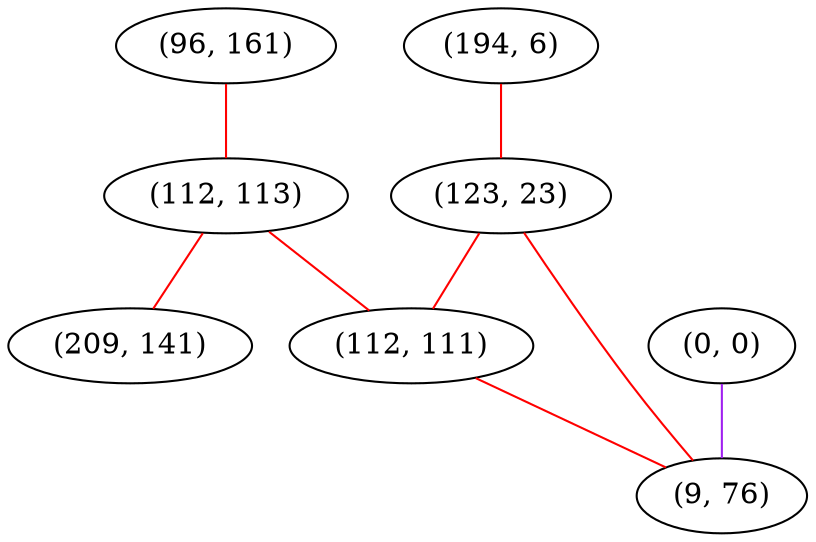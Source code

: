 graph "" {
"(96, 161)";
"(112, 113)";
"(194, 6)";
"(123, 23)";
"(0, 0)";
"(112, 111)";
"(209, 141)";
"(9, 76)";
"(96, 161)" -- "(112, 113)"  [color=red, key=0, weight=1];
"(112, 113)" -- "(209, 141)"  [color=red, key=0, weight=1];
"(112, 113)" -- "(112, 111)"  [color=red, key=0, weight=1];
"(194, 6)" -- "(123, 23)"  [color=red, key=0, weight=1];
"(123, 23)" -- "(9, 76)"  [color=red, key=0, weight=1];
"(123, 23)" -- "(112, 111)"  [color=red, key=0, weight=1];
"(0, 0)" -- "(9, 76)"  [color=purple, key=0, weight=4];
"(112, 111)" -- "(9, 76)"  [color=red, key=0, weight=1];
}
